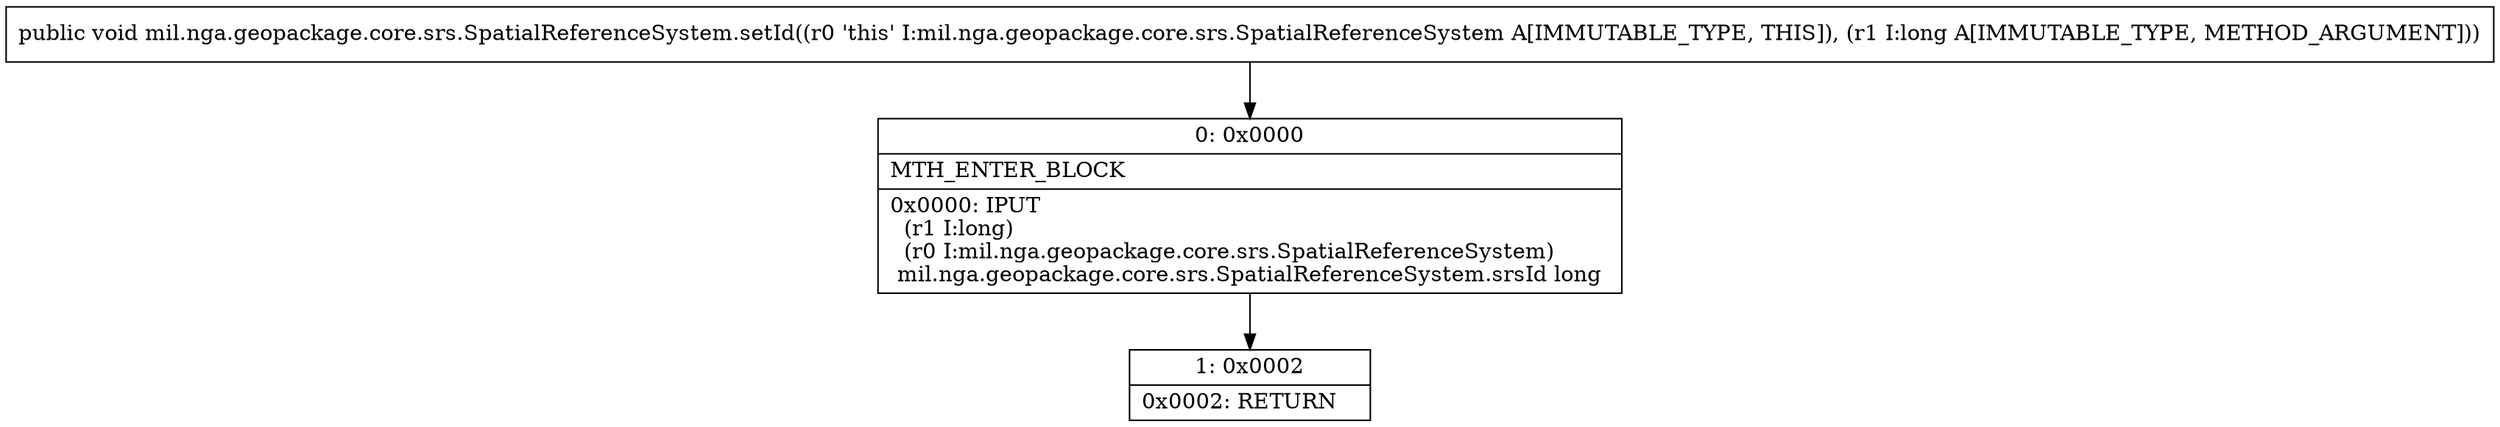 digraph "CFG formil.nga.geopackage.core.srs.SpatialReferenceSystem.setId(J)V" {
Node_0 [shape=record,label="{0\:\ 0x0000|MTH_ENTER_BLOCK\l|0x0000: IPUT  \l  (r1 I:long)\l  (r0 I:mil.nga.geopackage.core.srs.SpatialReferenceSystem)\l mil.nga.geopackage.core.srs.SpatialReferenceSystem.srsId long \l}"];
Node_1 [shape=record,label="{1\:\ 0x0002|0x0002: RETURN   \l}"];
MethodNode[shape=record,label="{public void mil.nga.geopackage.core.srs.SpatialReferenceSystem.setId((r0 'this' I:mil.nga.geopackage.core.srs.SpatialReferenceSystem A[IMMUTABLE_TYPE, THIS]), (r1 I:long A[IMMUTABLE_TYPE, METHOD_ARGUMENT])) }"];
MethodNode -> Node_0;
Node_0 -> Node_1;
}

